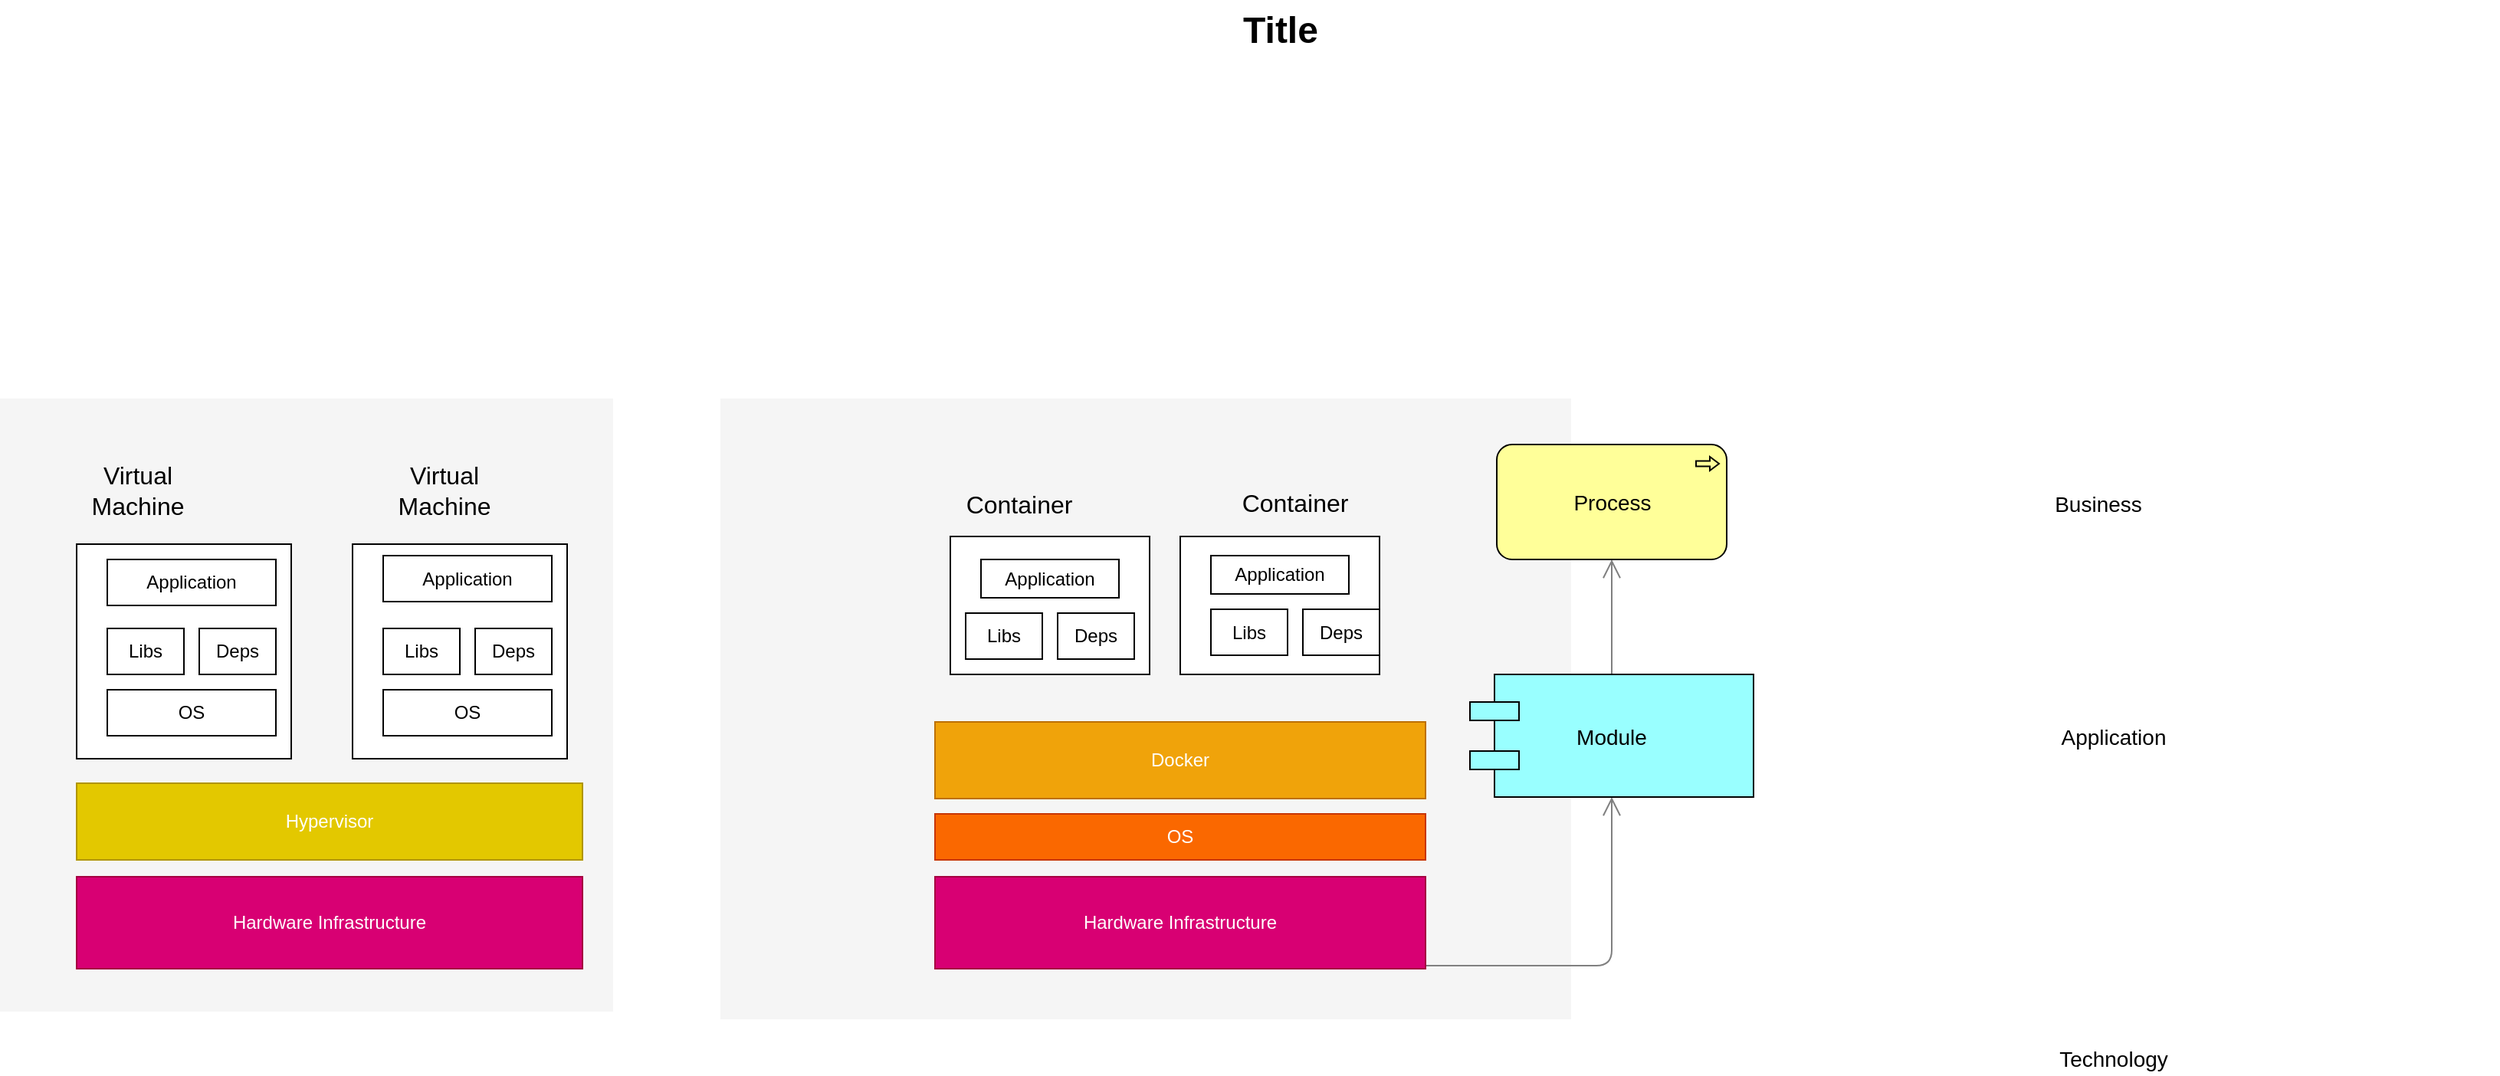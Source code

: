 <mxfile version="13.5.8" type="github">
  <diagram id="6I0OCvxSQrVGMHxT2VVA" name="Page-1">
    <mxGraphModel dx="946" dy="614" grid="1" gridSize="10" guides="1" tooltips="1" connect="1" arrows="1" fold="1" page="1" pageScale="1" pageWidth="850" pageHeight="1100" math="0" shadow="0">
      <root>
        <mxCell id="0" />
        <mxCell id="1" parent="0" />
        <mxCell id="dKdSaXE48SgPbhcamS2K-30" value="" style="whiteSpace=wrap;html=1;strokeColor=none;strokeWidth=1;fillColor=#f5f5f5;fontSize=14;" parent="1" vertex="1">
          <mxGeometry x="480" y="330" width="555" height="405" as="geometry" />
        </mxCell>
        <mxCell id="dKdSaXE48SgPbhcamS2K-31" value="" style="whiteSpace=wrap;html=1;strokeColor=none;strokeWidth=1;fillColor=#f5f5f5;fontSize=14;" parent="1" vertex="1">
          <mxGeometry x="10" y="330" width="400" height="400" as="geometry" />
        </mxCell>
        <mxCell id="dKdSaXE48SgPbhcamS2K-41" style="edgeStyle=elbowEdgeStyle;rounded=1;elbow=vertical;html=1;startSize=10;endArrow=open;endFill=0;endSize=10;jettySize=auto;orthogonalLoop=1;strokeColor=#808080;fontSize=14;" parent="1" target="dKdSaXE48SgPbhcamS2K-53" edge="1">
          <mxGeometry relative="1" as="geometry">
            <Array as="points">
              <mxPoint x="909" y="700" />
            </Array>
            <mxPoint x="829" y="700" as="sourcePoint" />
          </mxGeometry>
        </mxCell>
        <mxCell id="dKdSaXE48SgPbhcamS2K-52" style="edgeStyle=elbowEdgeStyle;rounded=1;elbow=vertical;html=1;startSize=10;endArrow=open;endFill=0;endSize=10;jettySize=auto;orthogonalLoop=1;strokeColor=#808080;fontSize=14;" parent="1" source="dKdSaXE48SgPbhcamS2K-53" target="dKdSaXE48SgPbhcamS2K-57" edge="1">
          <mxGeometry relative="1" as="geometry" />
        </mxCell>
        <mxCell id="dKdSaXE48SgPbhcamS2K-53" value="Module" style="shape=component;align=center;fillColor=#99ffff;gradientColor=none;fontSize=14;" parent="1" vertex="1">
          <mxGeometry x="969" y="510" width="185" height="80" as="geometry" />
        </mxCell>
        <mxCell id="dKdSaXE48SgPbhcamS2K-57" value="Process" style="html=1;whiteSpace=wrap;fillColor=#ffff99;shape=mxgraph.archimate3.application;appType=proc;archiType=rounded;fontSize=14;" parent="1" vertex="1">
          <mxGeometry x="986.5" y="360" width="150" height="75" as="geometry" />
        </mxCell>
        <mxCell id="dKdSaXE48SgPbhcamS2K-58" value="Technology" style="text;html=1;strokeColor=none;fillColor=none;align=center;verticalAlign=middle;whiteSpace=wrap;fontSize=14;" parent="1" vertex="1">
          <mxGeometry x="1269" y="751" width="240" height="20" as="geometry" />
        </mxCell>
        <mxCell id="dKdSaXE48SgPbhcamS2K-59" value="Application" style="text;html=1;strokeColor=none;fillColor=none;align=center;verticalAlign=middle;whiteSpace=wrap;fontSize=14;" parent="1" vertex="1">
          <mxGeometry x="1269" y="541" width="240" height="20" as="geometry" />
        </mxCell>
        <mxCell id="dKdSaXE48SgPbhcamS2K-60" value="Business" style="text;html=1;strokeColor=none;fillColor=none;align=center;verticalAlign=middle;whiteSpace=wrap;fontSize=14;" parent="1" vertex="1">
          <mxGeometry x="1259" y="389" width="240" height="20" as="geometry" />
        </mxCell>
        <mxCell id="dKdSaXE48SgPbhcamS2K-63" value="Title" style="text;strokeColor=none;fillColor=none;html=1;fontSize=24;fontStyle=1;verticalAlign=middle;align=center;" parent="1" vertex="1">
          <mxGeometry x="50" y="70" width="1590" height="40" as="geometry" />
        </mxCell>
        <mxCell id="CSqyKK9cgB1wkkjGm5pI-1" value="Hardware Infrastructure" style="rounded=0;whiteSpace=wrap;html=1;fillColor=#d80073;strokeColor=#A50040;fontColor=#ffffff;" vertex="1" parent="1">
          <mxGeometry x="60" y="642" width="330" height="60" as="geometry" />
        </mxCell>
        <mxCell id="CSqyKK9cgB1wkkjGm5pI-2" value="Hardware Infrastructure" style="rounded=0;whiteSpace=wrap;html=1;fillColor=#d80073;strokeColor=#A50040;fontColor=#ffffff;" vertex="1" parent="1">
          <mxGeometry x="620" y="642" width="320" height="60" as="geometry" />
        </mxCell>
        <mxCell id="CSqyKK9cgB1wkkjGm5pI-3" value="OS" style="rounded=0;whiteSpace=wrap;html=1;fillColor=#fa6800;strokeColor=#C73500;fontColor=#ffffff;" vertex="1" parent="1">
          <mxGeometry x="620" y="601" width="320" height="30" as="geometry" />
        </mxCell>
        <mxCell id="CSqyKK9cgB1wkkjGm5pI-4" value="Hypervisor" style="rounded=0;whiteSpace=wrap;html=1;fillColor=#e3c800;strokeColor=#B09500;fontColor=#ffffff;" vertex="1" parent="1">
          <mxGeometry x="60" y="581" width="330" height="50" as="geometry" />
        </mxCell>
        <mxCell id="CSqyKK9cgB1wkkjGm5pI-5" value="Docker" style="rounded=0;whiteSpace=wrap;html=1;fillColor=#f0a30a;strokeColor=#BD7000;fontColor=#ffffff;" vertex="1" parent="1">
          <mxGeometry x="620" y="541" width="320" height="50" as="geometry" />
        </mxCell>
        <mxCell id="CSqyKK9cgB1wkkjGm5pI-8" value="" style="rounded=0;whiteSpace=wrap;html=1;" vertex="1" parent="1">
          <mxGeometry x="630" y="420" width="130" height="90" as="geometry" />
        </mxCell>
        <mxCell id="CSqyKK9cgB1wkkjGm5pI-9" value="" style="rounded=0;whiteSpace=wrap;html=1;" vertex="1" parent="1">
          <mxGeometry x="780" y="420" width="130" height="90" as="geometry" />
        </mxCell>
        <mxCell id="CSqyKK9cgB1wkkjGm5pI-10" value="Application" style="rounded=0;whiteSpace=wrap;html=1;" vertex="1" parent="1">
          <mxGeometry x="650" y="435" width="90" height="25" as="geometry" />
        </mxCell>
        <mxCell id="CSqyKK9cgB1wkkjGm5pI-12" value="Libs" style="rounded=0;whiteSpace=wrap;html=1;" vertex="1" parent="1">
          <mxGeometry x="640" y="470" width="50" height="30" as="geometry" />
        </mxCell>
        <mxCell id="CSqyKK9cgB1wkkjGm5pI-13" style="edgeStyle=orthogonalEdgeStyle;rounded=0;orthogonalLoop=1;jettySize=auto;html=1;exitX=0.5;exitY=1;exitDx=0;exitDy=0;" edge="1" parent="1" source="CSqyKK9cgB1wkkjGm5pI-10" target="CSqyKK9cgB1wkkjGm5pI-10">
          <mxGeometry relative="1" as="geometry" />
        </mxCell>
        <mxCell id="CSqyKK9cgB1wkkjGm5pI-15" value="Deps" style="rounded=0;whiteSpace=wrap;html=1;" vertex="1" parent="1">
          <mxGeometry x="700" y="470" width="50" height="30" as="geometry" />
        </mxCell>
        <mxCell id="CSqyKK9cgB1wkkjGm5pI-16" value="Application" style="rounded=0;whiteSpace=wrap;html=1;" vertex="1" parent="1">
          <mxGeometry x="800" y="432.5" width="90" height="25" as="geometry" />
        </mxCell>
        <mxCell id="CSqyKK9cgB1wkkjGm5pI-17" value="Libs" style="rounded=0;whiteSpace=wrap;html=1;" vertex="1" parent="1">
          <mxGeometry x="800" y="467.5" width="50" height="30" as="geometry" />
        </mxCell>
        <mxCell id="CSqyKK9cgB1wkkjGm5pI-18" value="Deps" style="rounded=0;whiteSpace=wrap;html=1;" vertex="1" parent="1">
          <mxGeometry x="860" y="467.5" width="50" height="30" as="geometry" />
        </mxCell>
        <mxCell id="CSqyKK9cgB1wkkjGm5pI-19" value="&lt;font style=&quot;font-size: 16px&quot;&gt;Container&lt;/font&gt;" style="text;html=1;strokeColor=none;fillColor=none;align=center;verticalAlign=middle;whiteSpace=wrap;rounded=0;" vertex="1" parent="1">
          <mxGeometry x="630" y="389" width="90" height="20" as="geometry" />
        </mxCell>
        <mxCell id="CSqyKK9cgB1wkkjGm5pI-20" value="&lt;font style=&quot;font-size: 16px&quot;&gt;Container&lt;/font&gt;" style="text;html=1;strokeColor=none;fillColor=none;align=center;verticalAlign=middle;whiteSpace=wrap;rounded=0;" vertex="1" parent="1">
          <mxGeometry x="810" y="387.5" width="90" height="20" as="geometry" />
        </mxCell>
        <mxCell id="CSqyKK9cgB1wkkjGm5pI-21" value="" style="whiteSpace=wrap;html=1;aspect=fixed;" vertex="1" parent="1">
          <mxGeometry x="60" y="425" width="140" height="140" as="geometry" />
        </mxCell>
        <mxCell id="CSqyKK9cgB1wkkjGm5pI-22" value="" style="whiteSpace=wrap;html=1;aspect=fixed;" vertex="1" parent="1">
          <mxGeometry x="240" y="425" width="140" height="140" as="geometry" />
        </mxCell>
        <mxCell id="CSqyKK9cgB1wkkjGm5pI-23" value="Application" style="rounded=0;whiteSpace=wrap;html=1;" vertex="1" parent="1">
          <mxGeometry x="80" y="435" width="110" height="30" as="geometry" />
        </mxCell>
        <mxCell id="CSqyKK9cgB1wkkjGm5pI-25" value="OS" style="rounded=0;whiteSpace=wrap;html=1;" vertex="1" parent="1">
          <mxGeometry x="80" y="520" width="110" height="30" as="geometry" />
        </mxCell>
        <mxCell id="CSqyKK9cgB1wkkjGm5pI-26" value="&lt;span&gt;Application&lt;/span&gt;" style="rounded=0;whiteSpace=wrap;html=1;" vertex="1" parent="1">
          <mxGeometry x="260" y="432.5" width="110" height="30" as="geometry" />
        </mxCell>
        <mxCell id="CSqyKK9cgB1wkkjGm5pI-27" value="OS" style="rounded=0;whiteSpace=wrap;html=1;" vertex="1" parent="1">
          <mxGeometry x="260" y="520" width="110" height="30" as="geometry" />
        </mxCell>
        <mxCell id="CSqyKK9cgB1wkkjGm5pI-28" value="Libs" style="rounded=0;whiteSpace=wrap;html=1;" vertex="1" parent="1">
          <mxGeometry x="260" y="480" width="50" height="30" as="geometry" />
        </mxCell>
        <mxCell id="CSqyKK9cgB1wkkjGm5pI-29" value="Deps" style="rounded=0;whiteSpace=wrap;html=1;" vertex="1" parent="1">
          <mxGeometry x="320" y="480" width="50" height="30" as="geometry" />
        </mxCell>
        <mxCell id="CSqyKK9cgB1wkkjGm5pI-30" value="Libs" style="rounded=0;whiteSpace=wrap;html=1;" vertex="1" parent="1">
          <mxGeometry x="80" y="480" width="50" height="30" as="geometry" />
        </mxCell>
        <mxCell id="CSqyKK9cgB1wkkjGm5pI-31" value="Deps" style="rounded=0;whiteSpace=wrap;html=1;" vertex="1" parent="1">
          <mxGeometry x="140" y="480" width="50" height="30" as="geometry" />
        </mxCell>
        <mxCell id="CSqyKK9cgB1wkkjGm5pI-32" value="&lt;font style=&quot;font-size: 16px&quot;&gt;Virtual Machine&lt;/font&gt;" style="text;html=1;strokeColor=none;fillColor=none;align=center;verticalAlign=middle;whiteSpace=wrap;rounded=0;" vertex="1" parent="1">
          <mxGeometry x="80" y="380" width="40" height="20" as="geometry" />
        </mxCell>
        <mxCell id="CSqyKK9cgB1wkkjGm5pI-33" value="&lt;font style=&quot;font-size: 16px&quot;&gt;Virtual Machine&lt;/font&gt;" style="text;html=1;strokeColor=none;fillColor=none;align=center;verticalAlign=middle;whiteSpace=wrap;rounded=0;" vertex="1" parent="1">
          <mxGeometry x="280" y="380" width="40" height="20" as="geometry" />
        </mxCell>
      </root>
    </mxGraphModel>
  </diagram>
</mxfile>
